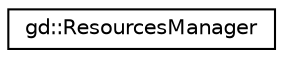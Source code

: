 digraph "Graphical Class Hierarchy"
{
  edge [fontname="Helvetica",fontsize="10",labelfontname="Helvetica",labelfontsize="10"];
  node [fontname="Helvetica",fontsize="10",shape=record];
  rankdir="LR";
  Node1 [label="gd::ResourcesManager",height=0.2,width=0.4,color="black", fillcolor="white", style="filled",URL="$classgd_1_1_resources_manager.html",tooltip="Inventory all resources used by a project. "];
}
